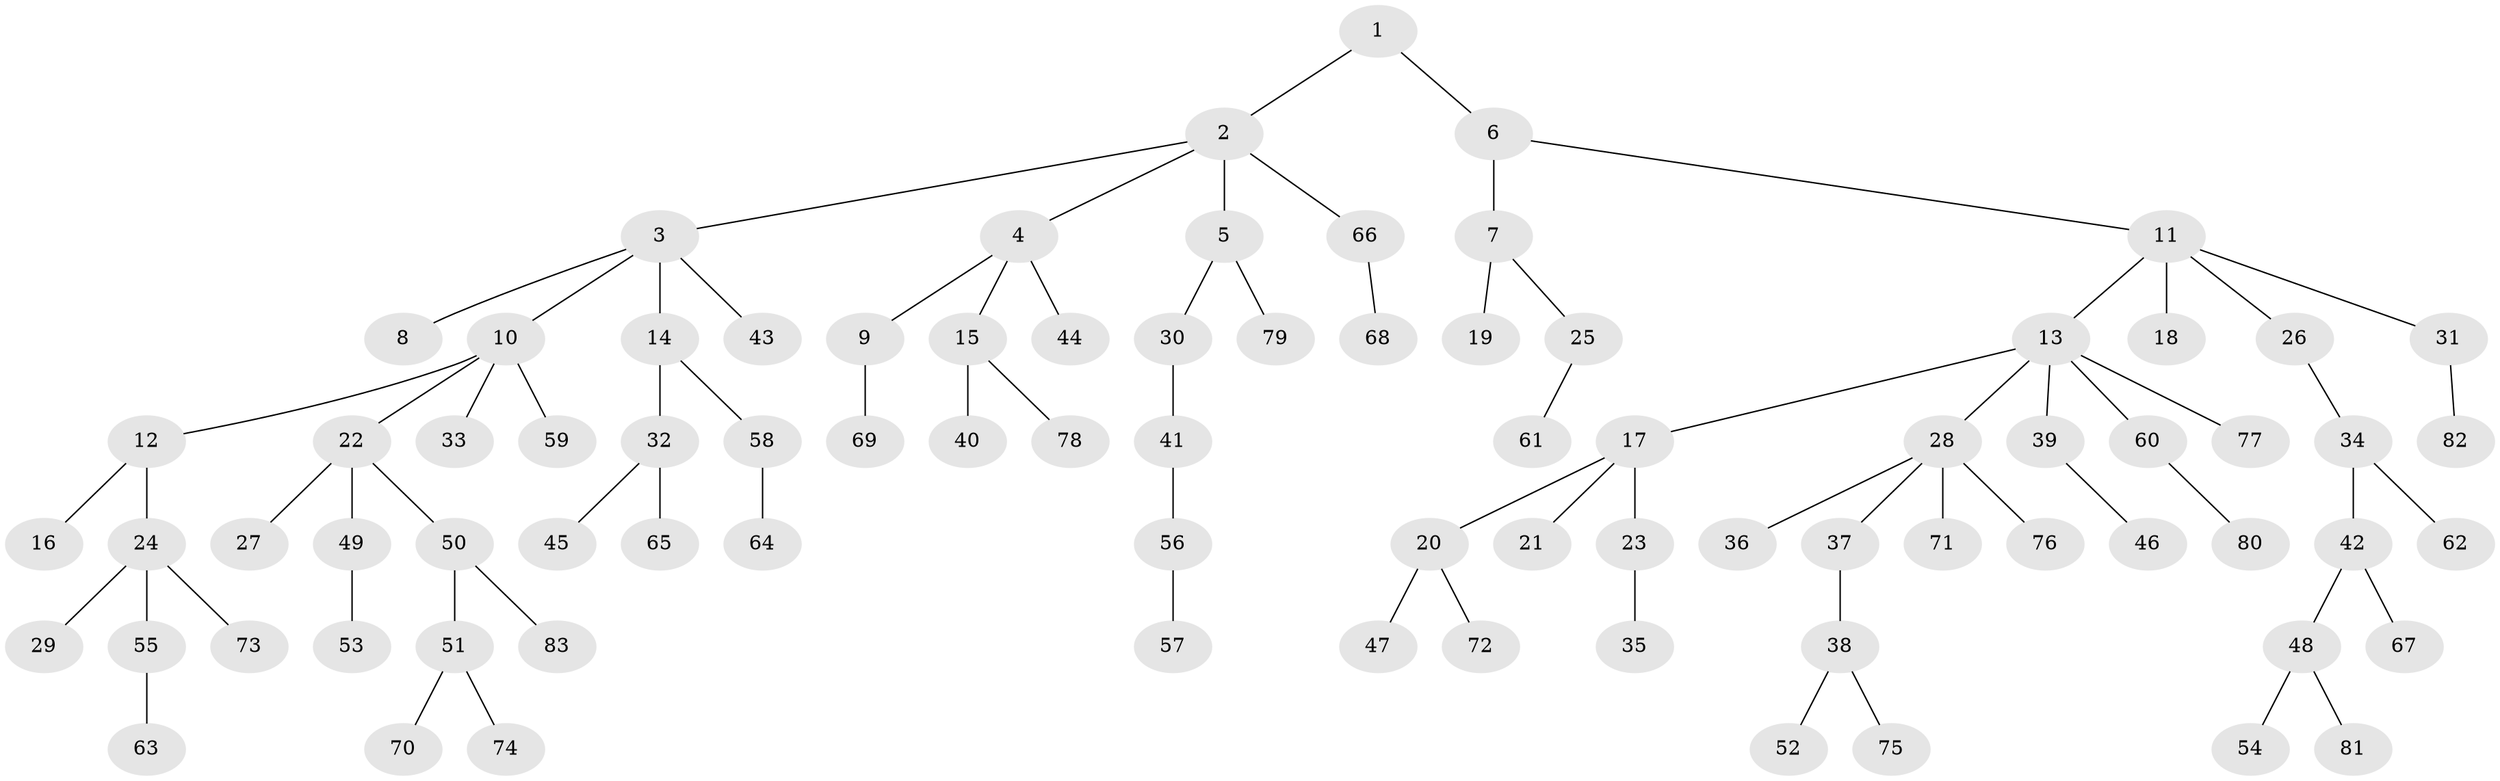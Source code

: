 // coarse degree distribution, {2: 0.15789473684210525, 5: 0.05263157894736842, 4: 0.08771929824561403, 3: 0.10526315789473684, 1: 0.5789473684210527, 8: 0.017543859649122806}
// Generated by graph-tools (version 1.1) at 2025/24/03/03/25 07:24:08]
// undirected, 83 vertices, 82 edges
graph export_dot {
graph [start="1"]
  node [color=gray90,style=filled];
  1;
  2;
  3;
  4;
  5;
  6;
  7;
  8;
  9;
  10;
  11;
  12;
  13;
  14;
  15;
  16;
  17;
  18;
  19;
  20;
  21;
  22;
  23;
  24;
  25;
  26;
  27;
  28;
  29;
  30;
  31;
  32;
  33;
  34;
  35;
  36;
  37;
  38;
  39;
  40;
  41;
  42;
  43;
  44;
  45;
  46;
  47;
  48;
  49;
  50;
  51;
  52;
  53;
  54;
  55;
  56;
  57;
  58;
  59;
  60;
  61;
  62;
  63;
  64;
  65;
  66;
  67;
  68;
  69;
  70;
  71;
  72;
  73;
  74;
  75;
  76;
  77;
  78;
  79;
  80;
  81;
  82;
  83;
  1 -- 2;
  1 -- 6;
  2 -- 3;
  2 -- 4;
  2 -- 5;
  2 -- 66;
  3 -- 8;
  3 -- 10;
  3 -- 14;
  3 -- 43;
  4 -- 9;
  4 -- 15;
  4 -- 44;
  5 -- 30;
  5 -- 79;
  6 -- 7;
  6 -- 11;
  7 -- 19;
  7 -- 25;
  9 -- 69;
  10 -- 12;
  10 -- 22;
  10 -- 33;
  10 -- 59;
  11 -- 13;
  11 -- 18;
  11 -- 26;
  11 -- 31;
  12 -- 16;
  12 -- 24;
  13 -- 17;
  13 -- 28;
  13 -- 39;
  13 -- 60;
  13 -- 77;
  14 -- 32;
  14 -- 58;
  15 -- 40;
  15 -- 78;
  17 -- 20;
  17 -- 21;
  17 -- 23;
  20 -- 47;
  20 -- 72;
  22 -- 27;
  22 -- 49;
  22 -- 50;
  23 -- 35;
  24 -- 29;
  24 -- 55;
  24 -- 73;
  25 -- 61;
  26 -- 34;
  28 -- 36;
  28 -- 37;
  28 -- 71;
  28 -- 76;
  30 -- 41;
  31 -- 82;
  32 -- 45;
  32 -- 65;
  34 -- 42;
  34 -- 62;
  37 -- 38;
  38 -- 52;
  38 -- 75;
  39 -- 46;
  41 -- 56;
  42 -- 48;
  42 -- 67;
  48 -- 54;
  48 -- 81;
  49 -- 53;
  50 -- 51;
  50 -- 83;
  51 -- 70;
  51 -- 74;
  55 -- 63;
  56 -- 57;
  58 -- 64;
  60 -- 80;
  66 -- 68;
}
